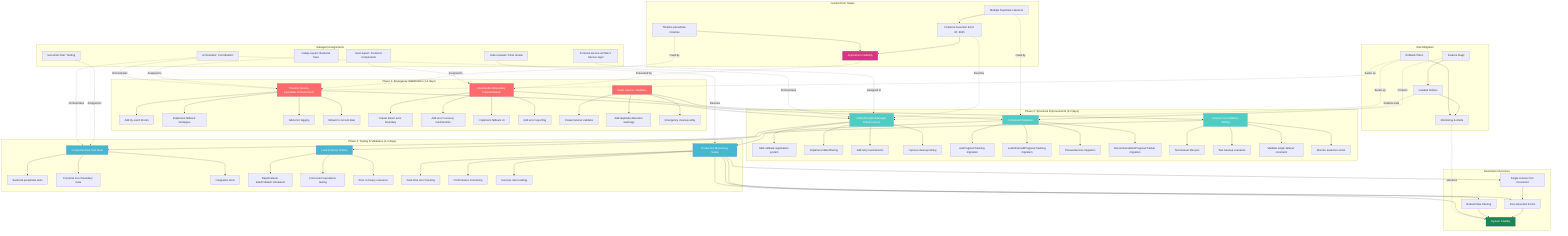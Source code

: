 graph TB
    %% Phase 1: Emergency Stabilization
    subgraph "Phase 1: Emergency Stabilization (1-2 days)"
        A1[Timeline Service parseDate Enhancement]
        A2[FirestoreErrorBoundary Implementation]
        A3[Basic Listener Validation]
        
        A1 --> A1a[Add try-catch blocks]
        A1 --> A1b[Implement fallback strategies]
        A1 --> A1c[Add error logging]
        A1 --> A1d[Default to current date]
        
        A2 --> A2a[Create React error boundary]
        A2 --> A2b[Add error recovery mechanisms]
        A2 --> A2c[Implement fallback UI]
        A2 --> A2d[Add error reporting]
        
        A3 --> A3a[Create listener validator]
        A3 --> A3b[Add duplicate detection warnings]
        A3 --> A3c[Emergency cleanup utility]
    end

    %% Phase 2: Structural Improvements
    subgraph "Phase 2: Structural Improvements (2-3 days)"
        B1[JobSubscriptionManager Enhancement]
        B2[Component Migration]
        B3[Listener Consolidation Testing]
        
        B1 --> B1a[Add callback registration system]
        B1 --> B1b[Implement data filtering]
        B1 --> B1c[Add retry mechanisms]
        B1 --> B1d[Improve cleanup timing]
        
        B2 --> B2a[useProgressTracking migration]
        B2 --> B2b[useEnhancedProgressTracking migration]
        B2 --> B2c[PreviewService migration]
        B2 --> B2d[RecommendationProgressTracker migration]
        
        B3 --> B3a[Test listener lifecycle]
        B3 --> B3b[Test cleanup scenarios]
        B3 --> B3c[Validate single listener constraint]
        B3 --> B3d[Monitor assertion errors]
    end

    %% Phase 3: Testing & Validation
    subgraph "Phase 3: Testing & Validation (1-2 days)"
        C1[Comprehensive Test Suite]
        C2[Load & Stress Testing]
        C3[Production Monitoring Setup]
        
        C1 --> C1a[Backend parseDate tests]
        C1 --> C1b[Frontend error boundary tests]
        C1 --> C1c[Integration tests]
        
        C2 --> C2a[Rapid listener attach/detach simulation]
        C2 --> C2b[Concurrent operations testing]
        C2 --> C2c[Error recovery scenarios]
        
        C3 --> C3a[Real-time error tracking]
        C3 --> C3b[Performance monitoring]
        C3 --> C3c[Success rate tracking]
    end

    %% Error Flow Analysis
    subgraph "Current Error States"
        E1[Firestore Assertion Error ID: b815]
        E2[Timeline parseDate Crashes]
        E3[Multiple Duplicate Listeners]
        E4[Application Instability]
        
        E1 --> E4
        E2 --> E4
        E3 --> E1
    end

    %% Resolution Flow
    subgraph "Resolution Outcomes"
        R1[Zero Assertion Errors]
        R2[Robust Date Parsing]
        R3[Single Listener Per Document]
        R4[System Stability]
        
        R1 --> R4
        R2 --> R4
        R3 --> R1
    end

    %% Subagent Assignments
    subgraph "Subagent Assignments"
        SA1[nodejs-expert: Backend fixes]
        SA2[react-expert: Frontend components]
        SA3[frontend-service-architect: Service layer]
        SA4[test-writer-fixer: Testing]
        SA5[orchestrator: Coordination]
        SA6[code-reviewer: Final review]
    end

    %% Risk Mitigation
    subgraph "Risk Mitigation"
        RM1[Feature Flags]
        RM2[Gradual Rollout]
        RM3[Rollback Plans]
        RM4[Monitoring & Alerts]
        
        RM1 --> RM2
        RM2 --> RM4
        RM3 --> RM4
    end

    %% Flow Dependencies
    A1 --> B1
    A2 --> B2
    A3 --> B3
    
    B1 --> C1
    B2 --> C2
    B3 --> C3
    
    %% Error to Resolution
    E1 -.->|Fixed by| B1
    E2 -.->|Fixed by| A1
    E3 -.->|Fixed by| B2
    E4 -.->|Prevented by| A2

    %% Subagent to Phase Mapping
    SA1 -.->|Assigned to| A1
    SA2 -.->|Assigned to| A2
    SA3 -.->|Assigned to| B1
    SA4 -.->|Assigned to| C1
    SA5 -.->|Orchestrates| A1
    SA5 -.->|Orchestrates| B1
    SA5 -.->|Orchestrates| C1
    SA6 -.->|Reviews| C3

    %% Success Validation
    C3 --> R1
    C3 --> R2
    C3 --> R3
    C3 --> R4

    %% Risk Mitigation Application
    RM1 -.->|Protects| B2
    RM2 -.->|Enables safe| B2
    RM3 -.->|Backs up| A1
    RM3 -.->|Backs up| B1
    RM4 -.->|Monitors| R4

    style A1 fill:#ff6b6b,color:#fff
    style A2 fill:#ff6b6b,color:#fff
    style A3 fill:#ff6b6b,color:#fff
    style B1 fill:#4ecdc4,color:#fff
    style B2 fill:#4ecdc4,color:#fff
    style B3 fill:#4ecdc4,color:#fff
    style C1 fill:#45b7d1,color:#fff
    style C2 fill:#45b7d1,color:#fff
    style C3 fill:#45b7d1,color:#fff
    style E4 fill:#d63384,color:#fff
    style R4 fill:#198754,color:#fff